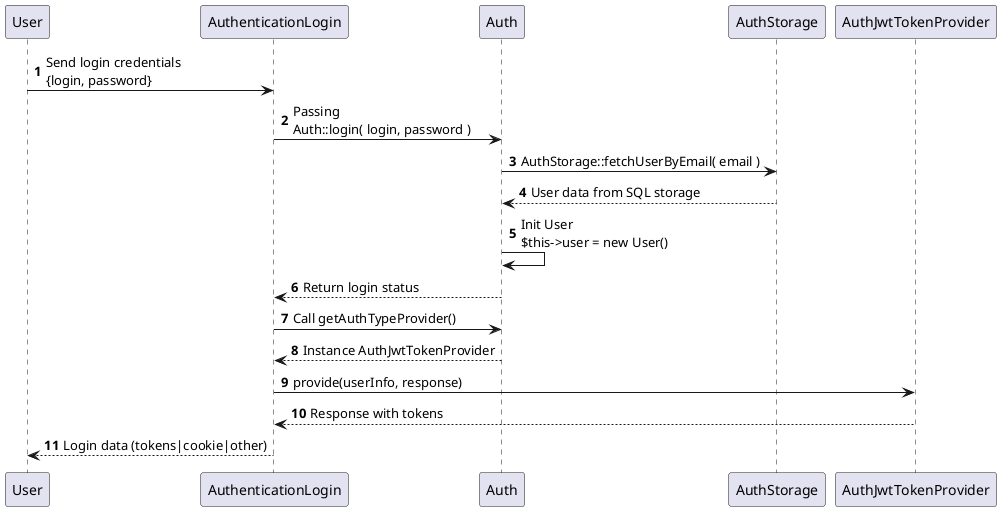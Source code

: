 @startuml
'https://plantuml.com/sequence-diagram

autonumber

User -> AuthenticationLogin: Send login credentials \n{login, password}
AuthenticationLogin -> Auth: Passing \nAuth::login( login, password )
Auth -> AuthStorage: AuthStorage::fetchUserByEmail( email )
AuthStorage --> Auth: User data from SQL storage
Auth -> Auth: Init User \n$this->user = new User()
Auth --> AuthenticationLogin: Return login status
AuthenticationLogin -> Auth: Call getAuthTypeProvider()
Auth --> AuthenticationLogin: Instance AuthJwtTokenProvider
AuthenticationLogin -> AuthJwtTokenProvider: provide(userInfo, response)
AuthJwtTokenProvider --> AuthenticationLogin: Response with tokens
AuthenticationLogin --> User: Login data (tokens|cookie|other)

@enduml
